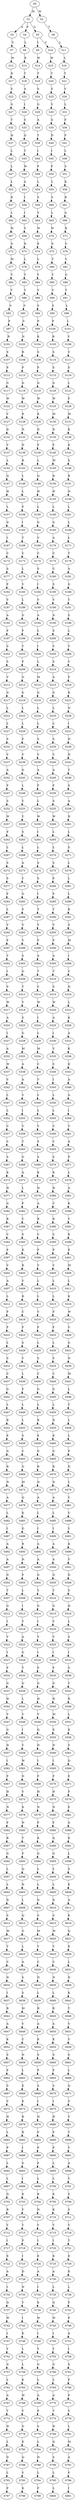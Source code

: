 strict digraph  {
	S0 -> S1 [ label = M ];
	S0 -> S2 [ label = W ];
	S1 -> S3 [ label = A ];
	S1 -> S4 [ label = P ];
	S1 -> S5 [ label = G ];
	S2 -> S6 [ label = T ];
	S3 -> S7 [ label = V ];
	S4 -> S8 [ label = L ];
	S5 -> S9 [ label = I ];
	S5 -> S10 [ label = V ];
	S6 -> S11 [ label = L ];
	S7 -> S12 [ label = W ];
	S8 -> S13 [ label = K ];
	S9 -> S14 [ label = W ];
	S10 -> S15 [ label = W ];
	S11 -> S16 [ label = L ];
	S12 -> S17 [ label = N ];
	S13 -> S18 [ label = T ];
	S14 -> S19 [ label = T ];
	S15 -> S20 [ label = T ];
	S16 -> S21 [ label = T ];
	S17 -> S22 [ label = S ];
	S18 -> S23 [ label = A ];
	S19 -> S24 [ label = S ];
	S20 -> S25 [ label = S ];
	S21 -> S26 [ label = V ];
	S22 -> S27 [ label = G ];
	S23 -> S28 [ label = I ];
	S24 -> S29 [ label = G ];
	S25 -> S30 [ label = V ];
	S26 -> S31 [ label = L ];
	S27 -> S32 [ label = T ];
	S28 -> S33 [ label = S ];
	S29 -> S34 [ label = A ];
	S30 -> S35 [ label = S ];
	S31 -> S36 [ label = F ];
	S32 -> S37 [ label = H ];
	S33 -> S38 [ label = Q ];
	S34 -> S39 [ label = T ];
	S35 -> S40 [ label = D ];
	S36 -> S41 [ label = F ];
	S37 -> S42 [ label = L ];
	S38 -> S43 [ label = T ];
	S39 -> S44 [ label = I ];
	S40 -> S45 [ label = I ];
	S41 -> S46 [ label = L ];
	S42 -> S47 [ label = L ];
	S43 -> S48 [ label = W ];
	S44 -> S49 [ label = F ];
	S45 -> S50 [ label = F ];
	S46 -> S51 [ label = S ];
	S47 -> S52 [ label = L ];
	S48 -> S53 [ label = A ];
	S49 -> S54 [ label = L ];
	S50 -> S55 [ label = L ];
	S51 -> S56 [ label = K ];
	S52 -> S57 [ label = R ];
	S53 -> S58 [ label = I ];
	S54 -> S59 [ label = S ];
	S55 -> S60 [ label = S ];
	S56 -> S61 [ label = R ];
	S57 -> S62 [ label = L ];
	S58 -> S63 [ label = I ];
	S59 -> S64 [ label = V ];
	S60 -> S65 [ label = L ];
	S61 -> S66 [ label = A ];
	S62 -> S67 [ label = W ];
	S63 -> S68 [ label = V ];
	S64 -> S69 [ label = W ];
	S65 -> S70 [ label = W ];
	S66 -> S71 [ label = R ];
	S67 -> S72 [ label = G ];
	S68 -> S73 [ label = D ];
	S69 -> S74 [ label = E ];
	S70 -> S75 [ label = E ];
	S71 -> S76 [ label = C ];
	S72 -> S77 [ label = M ];
	S73 -> S78 [ label = L ];
	S74 -> S79 [ label = L ];
	S75 -> S80 [ label = T ];
	S76 -> S81 [ label = Y ];
	S77 -> S82 [ label = Y ];
	S78 -> S83 [ label = Y ];
	S79 -> S84 [ label = Y ];
	S80 -> S85 [ label = Y ];
	S81 -> S86 [ label = G ];
	S82 -> S87 [ label = V ];
	S83 -> S88 [ label = T ];
	S84 -> S89 [ label = V ];
	S85 -> S90 [ label = V ];
	S86 -> S91 [ label = T ];
	S87 -> S92 [ label = S ];
	S88 -> S93 [ label = S ];
	S89 -> S94 [ label = S ];
	S90 -> S95 [ label = S ];
	S91 -> S96 [ label = L ];
	S92 -> S97 [ label = P ];
	S93 -> S98 [ label = S ];
	S94 -> S99 [ label = P ];
	S95 -> S100 [ label = P ];
	S96 -> S101 [ label = L ];
	S97 -> S102 [ label = R ];
	S98 -> S103 [ label = N ];
	S99 -> S104 [ label = K ];
	S100 -> S105 [ label = R ];
	S101 -> S106 [ label = V ];
	S102 -> S107 [ label = S ];
	S103 -> S108 [ label = R ];
	S104 -> S109 [ label = S ];
	S105 -> S110 [ label = S ];
	S106 -> S111 [ label = V ];
	S107 -> S112 [ label = P ];
	S108 -> S113 [ label = P ];
	S109 -> S114 [ label = P ];
	S110 -> S115 [ label = S ];
	S111 -> S116 [ label = S ];
	S112 -> S117 [ label = G ];
	S113 -> S118 [ label = D ];
	S114 -> S119 [ label = G ];
	S115 -> S120 [ label = G ];
	S116 -> S121 [ label = L ];
	S117 -> S122 [ label = W ];
	S118 -> S123 [ label = W ];
	S119 -> S124 [ label = W ];
	S120 -> S125 [ label = W ];
	S121 -> S126 [ label = F ];
	S122 -> S127 [ label = V ];
	S123 -> S128 [ label = R ];
	S124 -> S129 [ label = K ];
	S125 -> S130 [ label = M ];
	S126 -> S131 [ label = M ];
	S127 -> S132 [ label = D ];
	S128 -> S133 [ label = N ];
	S129 -> S134 [ label = D ];
	S130 -> S135 [ label = D ];
	S131 -> S136 [ label = K ];
	S132 -> S137 [ label = V ];
	S133 -> S138 [ label = N ];
	S134 -> S139 [ label = F ];
	S135 -> S140 [ label = F ];
	S136 -> S141 [ label = K ];
	S137 -> S142 [ label = L ];
	S138 -> S143 [ label = R ];
	S139 -> S144 [ label = L ];
	S140 -> S145 [ label = M ];
	S141 -> S146 [ label = S ];
	S142 -> S147 [ label = Q ];
	S143 -> S148 [ label = L ];
	S144 -> S149 [ label = Q ];
	S145 -> S150 [ label = R ];
	S146 -> S151 [ label = R ];
	S147 -> S152 [ label = H ];
	S148 -> S153 [ label = L ];
	S149 -> S154 [ label = H ];
	S150 -> S155 [ label = H ];
	S151 -> S156 [ label = N ];
	S152 -> S157 [ label = L ];
	S153 -> S158 [ label = F ];
	S154 -> S159 [ label = L ];
	S155 -> S160 [ label = L ];
	S156 -> S161 [ label = L ];
	S157 -> S162 [ label = G ];
	S158 -> S163 [ label = I ];
	S159 -> S164 [ label = G ];
	S160 -> S165 [ label = G ];
	S161 -> S166 [ label = L ];
	S162 -> S167 [ label = I ];
	S163 -> S168 [ label = T ];
	S164 -> S169 [ label = V ];
	S165 -> S170 [ label = A ];
	S166 -> S171 [ label = L ];
	S167 -> S172 [ label = C ];
	S168 -> S173 [ label = C ];
	S169 -> S174 [ label = C ];
	S170 -> S175 [ label = C ];
	S171 -> S176 [ label = T ];
	S172 -> S177 [ label = S ];
	S173 -> S178 [ label = L ];
	S174 -> S179 [ label = S ];
	S175 -> S180 [ label = C ];
	S176 -> S181 [ label = A ];
	S177 -> S182 [ label = F ];
	S178 -> S183 [ label = V ];
	S179 -> S184 [ label = I ];
	S180 -> S185 [ label = S ];
	S181 -> S186 [ label = G ];
	S182 -> S187 [ label = V ];
	S183 -> S188 [ label = L ];
	S184 -> S189 [ label = V ];
	S185 -> S190 [ label = V ];
	S186 -> S191 [ label = T ];
	S187 -> S192 [ label = A ];
	S188 -> S193 [ label = G ];
	S189 -> S194 [ label = A ];
	S190 -> S195 [ label = A ];
	S191 -> S196 [ label = S ];
	S192 -> S197 [ label = F ];
	S193 -> S198 [ label = F ];
	S194 -> S199 [ label = L ];
	S195 -> S200 [ label = S ];
	S196 -> S201 [ label = L ];
	S197 -> S202 [ label = S ];
	S198 -> S203 [ label = T ];
	S199 -> S204 [ label = I ];
	S200 -> S205 [ label = V ];
	S201 -> S206 [ label = V ];
	S202 -> S207 [ label = S ];
	S203 -> S208 [ label = F ];
	S204 -> S209 [ label = L ];
	S205 -> S210 [ label = S ];
	S206 -> S211 [ label = V ];
	S207 -> S212 [ label = V ];
	S208 -> S213 [ label = G ];
	S209 -> S214 [ label = M ];
	S210 -> S215 [ label = A ];
	S211 -> S216 [ label = F ];
	S212 -> S217 [ label = G ];
	S213 -> S218 [ label = S ];
	S214 -> S219 [ label = G ];
	S215 -> S220 [ label = G ];
	S216 -> S221 [ label = R ];
	S217 -> S222 [ label = L ];
	S218 -> S223 [ label = L ];
	S219 -> S224 [ label = L ];
	S220 -> S225 [ label = L ];
	S221 -> S226 [ label = N ];
	S222 -> S227 [ label = L ];
	S223 -> S228 [ label = L ];
	S224 -> S229 [ label = L ];
	S225 -> S230 [ label = L ];
	S226 -> S231 [ label = I ];
	S227 -> S232 [ label = S ];
	S228 -> S233 [ label = F ];
	S229 -> S234 [ label = S ];
	S230 -> S235 [ label = S ];
	S231 -> S236 [ label = H ];
	S232 -> S237 [ label = V ];
	S233 -> S238 [ label = V ];
	S234 -> S239 [ label = V ];
	S235 -> S240 [ label = V ];
	S236 -> S241 [ label = N ];
	S237 -> S242 [ label = A ];
	S238 -> S243 [ label = G ];
	S239 -> S244 [ label = A ];
	S240 -> S245 [ label = A ];
	S241 -> S246 [ label = T ];
	S242 -> S247 [ label = F ];
	S243 -> S248 [ label = L ];
	S244 -> S249 [ label = F ];
	S245 -> S250 [ label = F ];
	S246 -> S251 [ label = S ];
	S247 -> S252 [ label = S ];
	S248 -> S253 [ label = Y ];
	S249 -> S254 [ label = L ];
	S250 -> S255 [ label = S ];
	S251 -> S256 [ label = A ];
	S252 -> S257 [ label = W ];
	S253 -> S258 [ label = Y ];
	S254 -> S259 [ label = W ];
	S255 -> S260 [ label = W ];
	S256 -> S261 [ label = N ];
	S257 -> S262 [ label = F ];
	S258 -> S263 [ label = S ];
	S259 -> S264 [ label = I ];
	S260 -> S265 [ label = L ];
	S261 -> S266 [ label = L ];
	S262 -> S267 [ label = L ];
	S263 -> S268 [ label = L ];
	S264 -> S269 [ label = L ];
	S265 -> S270 [ label = L ];
	S266 -> S271 [ label = S ];
	S267 -> S272 [ label = S ];
	S268 -> S273 [ label = A ];
	S269 -> S274 [ label = S ];
	S270 -> S275 [ label = S ];
	S271 -> S276 [ label = L ];
	S272 -> S277 [ label = S ];
	S273 -> S278 [ label = Y ];
	S274 -> S279 [ label = S ];
	S275 -> S280 [ label = P ];
	S276 -> S281 [ label = L ];
	S277 -> S282 [ label = F ];
	S278 -> S283 [ label = G ];
	S279 -> S284 [ label = I ];
	S280 -> S285 [ label = F ];
	S281 -> S286 [ label = L ];
	S282 -> S287 [ label = L ];
	S283 -> S288 [ label = S ];
	S284 -> S289 [ label = T ];
	S285 -> S290 [ label = T ];
	S286 -> S291 [ label = K ];
	S287 -> S292 [ label = V ];
	S288 -> S293 [ label = V ];
	S289 -> S294 [ label = V ];
	S290 -> S295 [ label = V ];
	S291 -> S296 [ label = S ];
	S292 -> S297 [ label = F ];
	S293 -> S298 [ label = V ];
	S294 -> S299 [ label = F ];
	S295 -> S300 [ label = F ];
	S296 -> S301 [ label = M ];
	S297 -> S302 [ label = T ];
	S298 -> S303 [ label = S ];
	S299 -> S304 [ label = A ];
	S300 -> S305 [ label = A ];
	S301 -> S306 [ label = I ];
	S302 -> S307 [ label = I ];
	S303 -> S308 [ label = G ];
	S304 -> S309 [ label = T ];
	S305 -> S310 [ label = T ];
	S306 -> S311 [ label = C ];
	S307 -> S312 [ label = S ];
	S308 -> S313 [ label = T ];
	S309 -> S314 [ label = C ];
	S310 -> S315 [ label = S ];
	S311 -> S316 [ label = N ];
	S312 -> S317 [ label = W ];
	S313 -> S318 [ label = V ];
	S314 -> S319 [ label = W ];
	S315 -> S320 [ label = W ];
	S316 -> S321 [ label = L ];
	S317 -> S322 [ label = A ];
	S318 -> S323 [ label = S ];
	S319 -> S324 [ label = I ];
	S320 -> S325 [ label = A ];
	S321 -> S326 [ label = K ];
	S322 -> S327 [ label = I ];
	S323 -> S328 [ label = G ];
	S324 -> S329 [ label = L ];
	S325 -> S330 [ label = I ];
	S326 -> S331 [ label = A ];
	S327 -> S332 [ label = A ];
	S328 -> S333 [ label = M ];
	S329 -> S334 [ label = M ];
	S330 -> S335 [ label = V ];
	S331 -> S336 [ label = K ];
	S332 -> S337 [ label = W ];
	S333 -> S338 [ label = A ];
	S334 -> S339 [ label = C ];
	S335 -> S340 [ label = C ];
	S336 -> S341 [ label = K ];
	S337 -> S342 [ label = V ];
	S338 -> S343 [ label = A ];
	S339 -> S344 [ label = V ];
	S340 -> S345 [ label = I ];
	S341 -> S346 [ label = A ];
	S342 -> S347 [ label = L ];
	S343 -> S348 [ label = V ];
	S344 -> S349 [ label = L ];
	S345 -> S350 [ label = L ];
	S346 -> S351 [ label = A ];
	S347 -> S352 [ label = L ];
	S348 -> S353 [ label = I ];
	S349 -> S354 [ label = L ];
	S350 -> S355 [ label = L ];
	S351 -> S356 [ label = I ];
	S352 -> S357 [ label = C ];
	S353 -> S358 [ label = V ];
	S354 -> S359 [ label = V ];
	S355 -> S360 [ label = C ];
	S356 -> S361 [ label = V ];
	S357 -> S362 [ label = C ];
	S358 -> S363 [ label = T ];
	S359 -> S364 [ label = S ];
	S360 -> S365 [ label = C ];
	S361 -> S366 [ label = A ];
	S362 -> S367 [ label = S ];
	S363 -> S368 [ label = G ];
	S364 -> S369 [ label = S ];
	S365 -> S370 [ label = S ];
	S366 -> S371 [ label = P ];
	S367 -> S372 [ label = K ];
	S368 -> S373 [ label = A ];
	S369 -> S374 [ label = K ];
	S370 -> S375 [ label = K ];
	S371 -> S376 [ label = L ];
	S372 -> S377 [ label = H ];
	S373 -> S378 [ label = L ];
	S374 -> S379 [ label = H ];
	S375 -> S380 [ label = H ];
	S376 -> S381 [ label = A ];
	S377 -> S382 [ label = G ];
	S378 -> S383 [ label = F ];
	S379 -> S384 [ label = A ];
	S380 -> S385 [ label = V ];
	S381 -> S386 [ label = K ];
	S382 -> S387 [ label = R ];
	S383 -> S388 [ label = C ];
	S384 -> S389 [ label = R ];
	S385 -> S390 [ label = R ];
	S386 -> S391 [ label = Y ];
	S387 -> S392 [ label = C ];
	S388 -> S393 [ label = S ];
	S389 -> S394 [ label = C ];
	S390 -> S395 [ label = C ];
	S391 -> S396 [ label = K ];
	S392 -> S397 [ label = F ];
	S393 -> S398 [ label = K ];
	S394 -> S399 [ label = F ];
	S395 -> S400 [ label = F ];
	S396 -> S401 [ label = E ];
	S397 -> S402 [ label = V ];
	S398 -> S403 [ label = R ];
	S399 -> S404 [ label = V ];
	S400 -> S405 [ label = V ];
	S401 -> S406 [ label = M ];
	S402 -> S407 [ label = A ];
	S403 -> S408 [ label = V ];
	S404 -> S409 [ label = L ];
	S405 -> S410 [ label = L ];
	S406 -> S411 [ label = L ];
	S407 -> S412 [ label = L ];
	S408 -> S413 [ label = R ];
	S409 -> S414 [ label = L ];
	S410 -> S415 [ label = L ];
	S411 -> S416 [ label = K ];
	S412 -> S417 [ label = F ];
	S413 -> S418 [ label = C ];
	S414 -> S419 [ label = V ];
	S415 -> S420 [ label = F ];
	S416 -> S421 [ label = W ];
	S417 -> S422 [ label = F ];
	S418 -> S423 [ label = F ];
	S419 -> S424 [ label = F ];
	S420 -> S425 [ label = F ];
	S421 -> S426 [ label = V ];
	S422 -> S427 [ label = L ];
	S423 -> S428 [ label = S ];
	S424 -> S429 [ label = L ];
	S425 -> S430 [ label = L ];
	S426 -> S431 [ label = G ];
	S427 -> S432 [ label = S ];
	S428 -> S433 [ label = V ];
	S429 -> S434 [ label = S ];
	S430 -> S435 [ label = S ];
	S431 -> S436 [ label = N ];
	S432 -> S437 [ label = C ];
	S433 -> S438 [ label = L ];
	S434 -> S439 [ label = C ];
	S435 -> S440 [ label = C ];
	S436 -> S441 [ label = M ];
	S437 -> S442 [ label = G ];
	S438 -> S443 [ label = F ];
	S439 -> S444 [ label = G ];
	S440 -> S445 [ label = G ];
	S441 -> S446 [ label = L ];
	S442 -> S447 [ label = L ];
	S443 -> S448 [ label = L ];
	S444 -> S449 [ label = L ];
	S445 -> S450 [ label = L ];
	S446 -> S451 [ label = T ];
	S447 -> S452 [ label = R ];
	S448 -> S453 [ label = L ];
	S449 -> S454 [ label = R ];
	S450 -> S455 [ label = R ];
	S451 -> S456 [ label = L ];
	S452 -> S457 [ label = E ];
	S453 -> S458 [ label = S ];
	S454 -> S459 [ label = E ];
	S455 -> S460 [ label = E ];
	S456 -> S461 [ label = L ];
	S457 -> S462 [ label = G ];
	S458 -> S463 [ label = C ];
	S459 -> S464 [ label = G ];
	S460 -> S465 [ label = G ];
	S461 -> S466 [ label = P ];
	S462 -> S467 [ label = R ];
	S463 -> S468 [ label = G ];
	S464 -> S469 [ label = R ];
	S465 -> S470 [ label = R ];
	S466 -> S471 [ label = D ];
	S467 -> S472 [ label = N ];
	S468 -> S473 [ label = M ];
	S469 -> S474 [ label = N ];
	S470 -> S475 [ label = N ];
	S471 -> S476 [ label = L ];
	S472 -> S477 [ label = A ];
	S473 -> S478 [ label = Q ];
	S474 -> S479 [ label = A ];
	S475 -> S480 [ label = A ];
	S476 -> S481 [ label = V ];
	S477 -> S482 [ label = L ];
	S478 -> S483 [ label = E ];
	S479 -> S484 [ label = L ];
	S480 -> S485 [ label = L ];
	S481 -> S486 [ label = V ];
	S482 -> S487 [ label = I ];
	S483 -> S488 [ label = G ];
	S484 -> S489 [ label = I ];
	S485 -> S490 [ label = I ];
	S486 -> S491 [ label = V ];
	S487 -> S492 [ label = A ];
	S488 -> S493 [ label = R ];
	S489 -> S494 [ label = A ];
	S490 -> S495 [ label = A ];
	S491 -> S496 [ label = K ];
	S492 -> S497 [ label = A ];
	S493 -> S498 [ label = N ];
	S494 -> S499 [ label = A ];
	S495 -> S500 [ label = A ];
	S496 -> S501 [ label = V ];
	S497 -> S502 [ label = G ];
	S498 -> S503 [ label = F ];
	S499 -> S504 [ label = G ];
	S500 -> S505 [ label = G ];
	S501 -> S506 [ label = D ];
	S502 -> S507 [ label = T ];
	S503 -> S508 [ label = L ];
	S504 -> S509 [ label = T ];
	S505 -> S510 [ label = T ];
	S506 -> S511 [ label = S ];
	S507 -> S512 [ label = G ];
	S508 -> S513 [ label = I ];
	S509 -> S514 [ label = G ];
	S510 -> S515 [ label = G ];
	S511 -> S516 [ label = H ];
	S512 -> S517 [ label = I ];
	S513 -> S518 [ label = T ];
	S514 -> S519 [ label = I ];
	S515 -> S520 [ label = V ];
	S516 -> S521 [ label = L ];
	S517 -> S522 [ label = V ];
	S518 -> S523 [ label = A ];
	S519 -> S524 [ label = V ];
	S520 -> S525 [ label = V ];
	S521 -> S526 [ label = S ];
	S522 -> S527 [ label = I ];
	S523 -> S528 [ label = G ];
	S524 -> S529 [ label = I ];
	S525 -> S530 [ label = I ];
	S526 -> S531 [ label = I ];
	S527 -> S532 [ label = F ];
	S528 -> S533 [ label = T ];
	S529 -> S534 [ label = F ];
	S530 -> S535 [ label = F ];
	S531 -> S536 [ label = S ];
	S532 -> S537 [ label = G ];
	S533 -> S538 [ label = G ];
	S534 -> S539 [ label = G ];
	S535 -> S540 [ label = G ];
	S536 -> S541 [ label = T ];
	S537 -> S542 [ label = H ];
	S538 -> S543 [ label = L ];
	S539 -> S544 [ label = H ];
	S540 -> S545 [ label = H ];
	S541 -> S546 [ label = R ];
	S542 -> S547 [ label = V ];
	S543 -> S548 [ label = V ];
	S544 -> S549 [ label = V ];
	S545 -> S550 [ label = M ];
	S546 -> S551 [ label = L ];
	S547 -> S552 [ label = G ];
	S548 -> S553 [ label = I ];
	S549 -> S554 [ label = Q ];
	S550 -> S555 [ label = E ];
	S551 -> S556 [ label = E ];
	S552 -> S557 [ label = N ];
	S553 -> S558 [ label = Y ];
	S554 -> S559 [ label = N ];
	S555 -> S560 [ label = N ];
	S556 -> S561 [ label = S ];
	S557 -> S562 [ label = I ];
	S558 -> S563 [ label = W ];
	S559 -> S564 [ label = I ];
	S560 -> S565 [ label = I ];
	S561 -> S566 [ label = Q ];
	S562 -> S567 [ label = F ];
	S563 -> S568 [ label = N ];
	S564 -> S569 [ label = F ];
	S565 -> S570 [ label = F ];
	S566 -> S571 [ label = E ];
	S567 -> S572 [ label = H ];
	S568 -> S573 [ label = V ];
	S569 -> S574 [ label = H ];
	S570 -> S575 [ label = H ];
	S571 -> S576 [ label = F ];
	S572 -> S577 [ label = N ];
	S573 -> S578 [ label = K ];
	S574 -> S579 [ label = N ];
	S575 -> S580 [ label = N ];
	S576 -> S581 [ label = E ];
	S577 -> S582 [ label = F ];
	S578 -> S583 [ label = N ];
	S579 -> S584 [ label = F ];
	S580 -> S585 [ label = F ];
	S581 -> S586 [ label = A ];
	S582 -> S587 [ label = R ];
	S583 -> S588 [ label = T ];
	S584 -> S589 [ label = K ];
	S585 -> S590 [ label = Q ];
	S586 -> S591 [ label = K ];
	S587 -> S592 [ label = G ];
	S588 -> S593 [ label = F ];
	S589 -> S594 [ label = G ];
	S590 -> S595 [ label = G ];
	S591 -> S596 [ label = L ];
	S592 -> S597 [ label = L ];
	S593 -> S598 [ label = Q ];
	S594 -> S599 [ label = L ];
	S595 -> S600 [ label = L ];
	S596 -> S601 [ label = S ];
	S597 -> S602 [ label = L ];
	S598 -> S603 [ label = N ];
	S599 -> S604 [ label = L ];
	S600 -> S605 [ label = L ];
	S601 -> S606 [ label = E ];
	S602 -> S607 [ label = D ];
	S603 -> S608 [ label = L ];
	S604 -> S609 [ label = D ];
	S605 -> S610 [ label = D ];
	S606 -> S611 [ label = A ];
	S607 -> S612 [ label = S ];
	S608 -> S613 [ label = Q ];
	S609 -> S614 [ label = S ];
	S610 -> S615 [ label = S ];
	S611 -> S616 [ label = E ];
	S612 -> S617 [ label = M ];
	S613 -> S618 [ label = G ];
	S614 -> S619 [ label = M ];
	S615 -> S620 [ label = M ];
	S616 -> S621 [ label = Q ];
	S617 -> S622 [ label = T ];
	S618 -> S623 [ label = L ];
	S619 -> S624 [ label = T ];
	S620 -> S625 [ label = T ];
	S621 -> S626 [ label = E ];
	S622 -> S627 [ label = C ];
	S623 -> S628 [ label = A ];
	S624 -> S629 [ label = C ];
	S625 -> S630 [ label = C ];
	S626 -> S631 [ label = L ];
	S627 -> S632 [ label = N ];
	S628 -> S633 [ label = S ];
	S629 -> S634 [ label = N ];
	S630 -> S635 [ label = N ];
	S631 -> S636 [ label = N ];
	S632 -> S637 [ label = I ];
	S633 -> S638 [ label = S ];
	S634 -> S639 [ label = L ];
	S635 -> S640 [ label = L ];
	S636 -> S641 [ label = K ];
	S637 -> S642 [ label = R ];
	S638 -> S643 [ label = M ];
	S639 -> S644 [ label = R ];
	S640 -> S645 [ label = R ];
	S641 -> S646 [ label = T ];
	S642 -> S647 [ label = A ];
	S643 -> S648 [ label = V ];
	S644 -> S649 [ label = A ];
	S645 -> S650 [ label = A ];
	S646 -> S651 [ label = V ];
	S647 -> S652 [ label = K ];
	S648 -> S653 [ label = C ];
	S649 -> S654 [ label = K ];
	S650 -> S655 [ label = K ];
	S651 -> S656 [ label = V ];
	S652 -> S657 [ label = S ];
	S653 -> S658 [ label = N ];
	S654 -> S659 [ label = S ];
	S655 -> S660 [ label = S ];
	S656 -> S661 [ label = S ];
	S657 -> S662 [ label = F ];
	S658 -> S663 [ label = L ];
	S659 -> S664 [ label = F ];
	S660 -> S665 [ label = F ];
	S661 -> S666 [ label = L ];
	S662 -> S667 [ label = S ];
	S663 -> S668 [ label = E ];
	S664 -> S669 [ label = S ];
	S665 -> S670 [ label = S ];
	S666 -> S671 [ label = Q ];
	S667 -> S672 [ label = V ];
	S668 -> S673 [ label = K ];
	S669 -> S674 [ label = I ];
	S670 -> S675 [ label = I ];
	S671 -> S676 [ label = S ];
	S672 -> S677 [ label = H ];
	S673 -> S678 [ label = R ];
	S674 -> S679 [ label = H ];
	S675 -> S680 [ label = H ];
	S676 -> S681 [ label = V ];
	S677 -> S682 [ label = L ];
	S678 -> S683 [ label = R ];
	S679 -> S684 [ label = F ];
	S680 -> S685 [ label = F ];
	S681 -> S686 [ label = T ];
	S682 -> S687 [ label = P ];
	S683 -> S688 [ label = I ];
	S684 -> S689 [ label = P ];
	S685 -> S690 [ label = P ];
	S686 -> S691 [ label = Y ];
	S687 -> S692 [ label = L ];
	S688 -> S693 [ label = S ];
	S689 -> S694 [ label = F ];
	S690 -> S695 [ label = L ];
	S691 -> S696 [ label = A ];
	S692 -> S697 [ label = L ];
	S693 -> S698 [ label = I ];
	S694 -> S699 [ label = L ];
	S695 -> S700 [ label = L ];
	S696 -> S701 [ label = V ];
	S697 -> S702 [ label = Q ];
	S698 -> S703 [ label = K ];
	S699 -> S704 [ label = K ];
	S700 -> S705 [ label = E ];
	S701 -> S706 [ label = S ];
	S702 -> S707 [ label = R ];
	S703 -> S708 [ label = V ];
	S704 -> S709 [ label = N ];
	S705 -> S710 [ label = K ];
	S706 -> S711 [ label = S ];
	S707 -> S712 [ label = Y ];
	S708 -> S713 [ label = T ];
	S709 -> S714 [ label = Y ];
	S710 -> S715 [ label = Y ];
	S711 -> S716 [ label = V ];
	S712 -> S717 [ label = I ];
	S713 -> S718 [ label = P ];
	S714 -> S719 [ label = I ];
	S715 -> S720 [ label = I ];
	S716 -> S721 [ label = T ];
	S717 -> S722 [ label = E ];
	S718 -> S723 [ label = I ];
	S719 -> S724 [ label = E ];
	S720 -> S725 [ label = K ];
	S721 -> S726 [ label = E ];
	S722 -> S727 [ label = A ];
	S723 -> S728 [ label = D ];
	S724 -> S729 [ label = A ];
	S725 -> S730 [ label = A ];
	S726 -> S731 [ label = K ];
	S727 -> S732 [ label = I ];
	S728 -> S733 [ label = N ];
	S729 -> S734 [ label = I ];
	S730 -> S735 [ label = L ];
	S731 -> S736 [ label = L ];
	S732 -> S737 [ label = Q ];
	S733 -> S738 [ label = Y ];
	S734 -> S739 [ label = E ];
	S735 -> S740 [ label = Q ];
	S736 -> S741 [ label = F ];
	S737 -> S742 [ label = W ];
	S738 -> S743 [ label = I ];
	S739 -> S744 [ label = W ];
	S740 -> S745 [ label = W ];
	S741 -> S746 [ label = P ];
	S742 -> S747 [ label = I ];
	S743 -> S748 [ label = K ];
	S744 -> S749 [ label = I ];
	S745 -> S750 [ label = I ];
	S746 -> S751 [ label = A ];
	S747 -> S752 [ label = Y ];
	S748 -> S753 [ label = L ];
	S749 -> S754 [ label = Y ];
	S750 -> S755 [ label = Y ];
	S751 -> S756 [ label = I ];
	S752 -> S757 [ label = G ];
	S753 -> S758 [ label = L ];
	S754 -> S759 [ label = G ];
	S755 -> S760 [ label = G ];
	S756 -> S761 [ label = S ];
	S757 -> S762 [ label = L ];
	S758 -> S763 [ label = K ];
	S759 -> S764 [ label = L ];
	S760 -> S765 [ label = L ];
	S761 -> S766 [ label = F ];
	S762 -> S767 [ label = A ];
	S763 -> S768 [ label = W ];
	S764 -> S769 [ label = A ];
	S765 -> S770 [ label = A ];
	S766 -> S771 [ label = F ];
	S767 -> S772 [ label = T ];
	S768 -> S773 [ label = V ];
	S769 -> S774 [ label = P ];
	S770 -> S775 [ label = T ];
	S771 -> S776 [ label = V ];
	S772 -> S777 [ label = H ];
	S773 -> S778 [ label = G ];
	S774 -> S779 [ label = S ];
	S775 -> S780 [ label = H ];
	S776 -> S781 [ label = L ];
	S777 -> S782 [ label = L ];
	S778 -> S783 [ label = E ];
	S779 -> S784 [ label = L ];
	S780 -> S785 [ label = Q ];
	S781 -> S786 [ label = M ];
	S782 -> S787 [ label = D ];
	S783 -> S788 [ label = Q ];
	S784 -> S789 [ label = N ];
	S785 -> S790 [ label = S ];
	S786 -> S791 [ label = A ];
	S787 -> S792 [ label = L ];
	S788 -> S793 [ label = V ];
	S789 -> S794 [ label = L ];
	S790 -> S795 [ label = L ];
	S791 -> S796 [ label = F ];
	S792 -> S797 [ label = F ];
	S793 -> S798 [ label = K ];
	S794 -> S799 [ label = F ];
	S795 -> S800 [ label = L ];
	S796 -> S801 [ label = I ];
}
